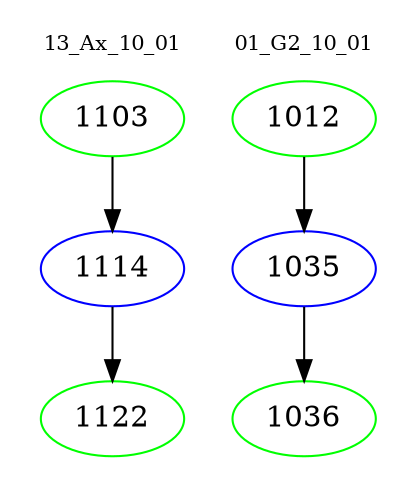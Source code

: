 digraph{
subgraph cluster_0 {
color = white
label = "13_Ax_10_01";
fontsize=10;
T0_1103 [label="1103", color="green"]
T0_1103 -> T0_1114 [color="black"]
T0_1114 [label="1114", color="blue"]
T0_1114 -> T0_1122 [color="black"]
T0_1122 [label="1122", color="green"]
}
subgraph cluster_1 {
color = white
label = "01_G2_10_01";
fontsize=10;
T1_1012 [label="1012", color="green"]
T1_1012 -> T1_1035 [color="black"]
T1_1035 [label="1035", color="blue"]
T1_1035 -> T1_1036 [color="black"]
T1_1036 [label="1036", color="green"]
}
}
